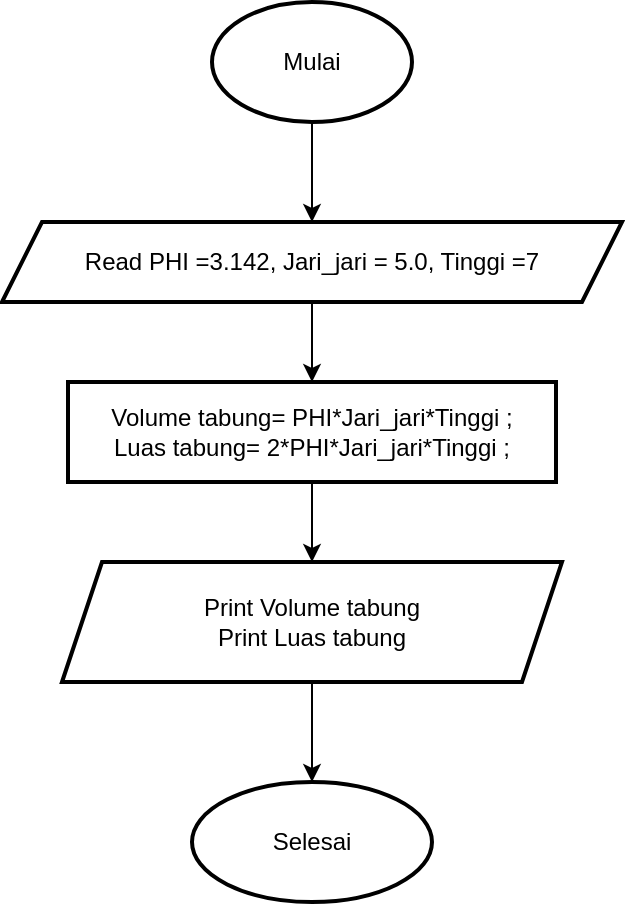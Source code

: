 <mxfile version="20.3.2" type="github"><diagram id="C5RBs43oDa-KdzZeNtuy" name="Page-1"><mxGraphModel dx="1038" dy="585" grid="1" gridSize="10" guides="1" tooltips="1" connect="1" arrows="1" fold="1" page="1" pageScale="1" pageWidth="827" pageHeight="1169" math="0" shadow="0"><root><mxCell id="WIyWlLk6GJQsqaUBKTNV-0"/><mxCell id="WIyWlLk6GJQsqaUBKTNV-1" parent="WIyWlLk6GJQsqaUBKTNV-0"/><mxCell id="F9HP6dN8QrpWW83JpsuG-2" value="" style="edgeStyle=orthogonalEdgeStyle;rounded=0;orthogonalLoop=1;jettySize=auto;html=1;" edge="1" parent="WIyWlLk6GJQsqaUBKTNV-1" source="F9HP6dN8QrpWW83JpsuG-0" target="F9HP6dN8QrpWW83JpsuG-1"><mxGeometry relative="1" as="geometry"/></mxCell><mxCell id="F9HP6dN8QrpWW83JpsuG-0" value="Mulai" style="strokeWidth=2;html=1;shape=mxgraph.flowchart.start_1;whiteSpace=wrap;" vertex="1" parent="WIyWlLk6GJQsqaUBKTNV-1"><mxGeometry x="364" y="20" width="100" height="60" as="geometry"/></mxCell><mxCell id="F9HP6dN8QrpWW83JpsuG-4" value="" style="edgeStyle=orthogonalEdgeStyle;rounded=0;orthogonalLoop=1;jettySize=auto;html=1;" edge="1" parent="WIyWlLk6GJQsqaUBKTNV-1" source="F9HP6dN8QrpWW83JpsuG-1" target="F9HP6dN8QrpWW83JpsuG-3"><mxGeometry relative="1" as="geometry"/></mxCell><mxCell id="F9HP6dN8QrpWW83JpsuG-1" value="Read PHI =3.142, Jari_jari = 5.0, Tinggi =7" style="shape=parallelogram;perimeter=parallelogramPerimeter;whiteSpace=wrap;html=1;fixedSize=1;strokeWidth=2;" vertex="1" parent="WIyWlLk6GJQsqaUBKTNV-1"><mxGeometry x="259" y="130" width="310" height="40" as="geometry"/></mxCell><mxCell id="F9HP6dN8QrpWW83JpsuG-6" value="" style="edgeStyle=orthogonalEdgeStyle;rounded=0;orthogonalLoop=1;jettySize=auto;html=1;" edge="1" parent="WIyWlLk6GJQsqaUBKTNV-1" source="F9HP6dN8QrpWW83JpsuG-3" target="F9HP6dN8QrpWW83JpsuG-5"><mxGeometry relative="1" as="geometry"/></mxCell><mxCell id="F9HP6dN8QrpWW83JpsuG-3" value="Volume tabung= PHI*Jari_jari*Tinggi ;&lt;br&gt;Luas tabung= 2*PHI*Jari_jari*Tinggi ;" style="whiteSpace=wrap;html=1;strokeWidth=2;" vertex="1" parent="WIyWlLk6GJQsqaUBKTNV-1"><mxGeometry x="292" y="210" width="244" height="50" as="geometry"/></mxCell><mxCell id="F9HP6dN8QrpWW83JpsuG-8" value="" style="edgeStyle=orthogonalEdgeStyle;rounded=0;orthogonalLoop=1;jettySize=auto;html=1;" edge="1" parent="WIyWlLk6GJQsqaUBKTNV-1" source="F9HP6dN8QrpWW83JpsuG-5" target="F9HP6dN8QrpWW83JpsuG-7"><mxGeometry relative="1" as="geometry"/></mxCell><mxCell id="F9HP6dN8QrpWW83JpsuG-5" value="Print Volume tabung&lt;br&gt;Print Luas tabung" style="shape=parallelogram;perimeter=parallelogramPerimeter;whiteSpace=wrap;html=1;fixedSize=1;strokeWidth=2;" vertex="1" parent="WIyWlLk6GJQsqaUBKTNV-1"><mxGeometry x="289" y="300" width="250" height="60" as="geometry"/></mxCell><mxCell id="F9HP6dN8QrpWW83JpsuG-7" value="Selesai" style="ellipse;whiteSpace=wrap;html=1;strokeWidth=2;" vertex="1" parent="WIyWlLk6GJQsqaUBKTNV-1"><mxGeometry x="354" y="410" width="120" height="60" as="geometry"/></mxCell></root></mxGraphModel></diagram></mxfile>